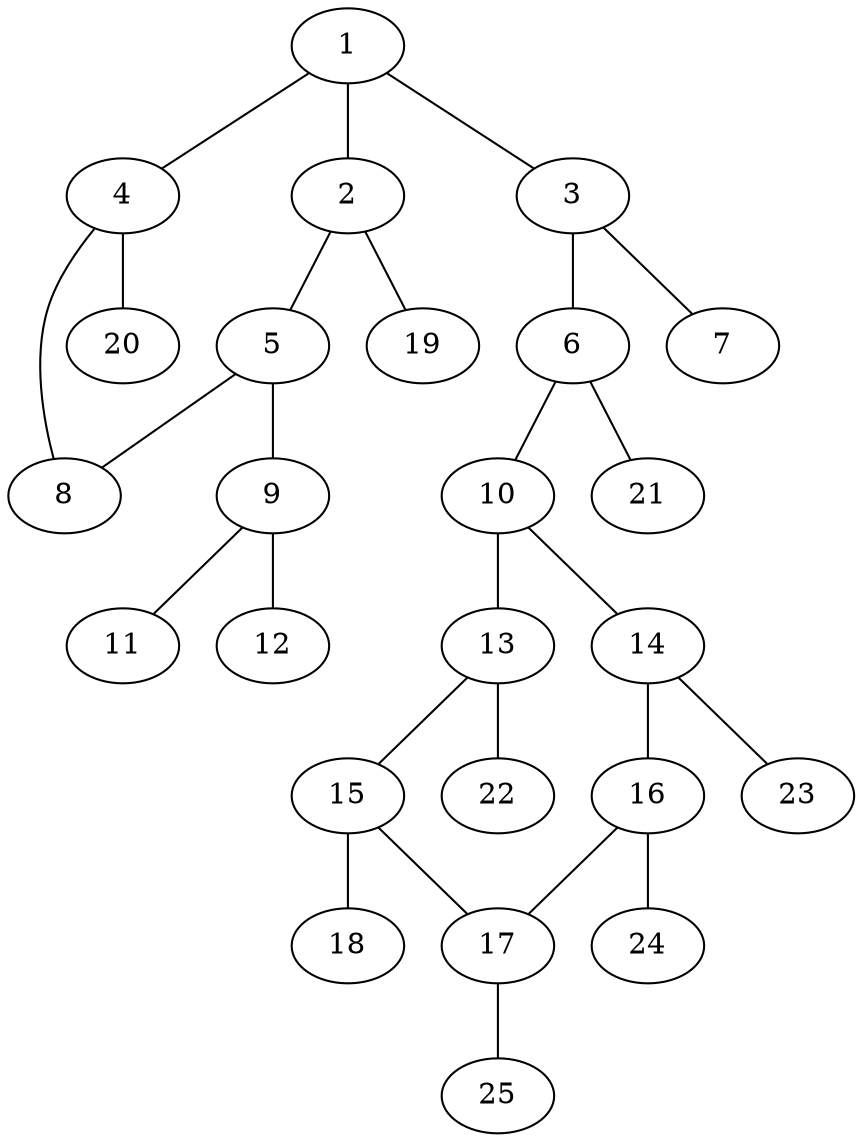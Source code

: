 graph molecule_3871 {
	1	 [chem=C];
	2	 [chem=C];
	1 -- 2	 [valence=1];
	3	 [chem=C];
	1 -- 3	 [valence=1];
	4	 [chem=C];
	1 -- 4	 [valence=2];
	5	 [chem=C];
	2 -- 5	 [valence=2];
	19	 [chem=H];
	2 -- 19	 [valence=1];
	6	 [chem=N];
	3 -- 6	 [valence=1];
	7	 [chem=O];
	3 -- 7	 [valence=2];
	8	 [chem=S];
	4 -- 8	 [valence=1];
	20	 [chem=H];
	4 -- 20	 [valence=1];
	5 -- 8	 [valence=1];
	9	 [chem=N];
	5 -- 9	 [valence=1];
	10	 [chem=C];
	6 -- 10	 [valence=1];
	21	 [chem=H];
	6 -- 21	 [valence=1];
	11	 [chem=O];
	9 -- 11	 [valence=2];
	12	 [chem=O];
	9 -- 12	 [valence=1];
	13	 [chem=C];
	10 -- 13	 [valence=1];
	14	 [chem=C];
	10 -- 14	 [valence=2];
	15	 [chem=C];
	13 -- 15	 [valence=2];
	22	 [chem=H];
	13 -- 22	 [valence=1];
	16	 [chem=C];
	14 -- 16	 [valence=1];
	23	 [chem=H];
	14 -- 23	 [valence=1];
	17	 [chem=C];
	15 -- 17	 [valence=1];
	18	 [chem=F];
	15 -- 18	 [valence=1];
	16 -- 17	 [valence=2];
	24	 [chem=H];
	16 -- 24	 [valence=1];
	25	 [chem=H];
	17 -- 25	 [valence=1];
}
